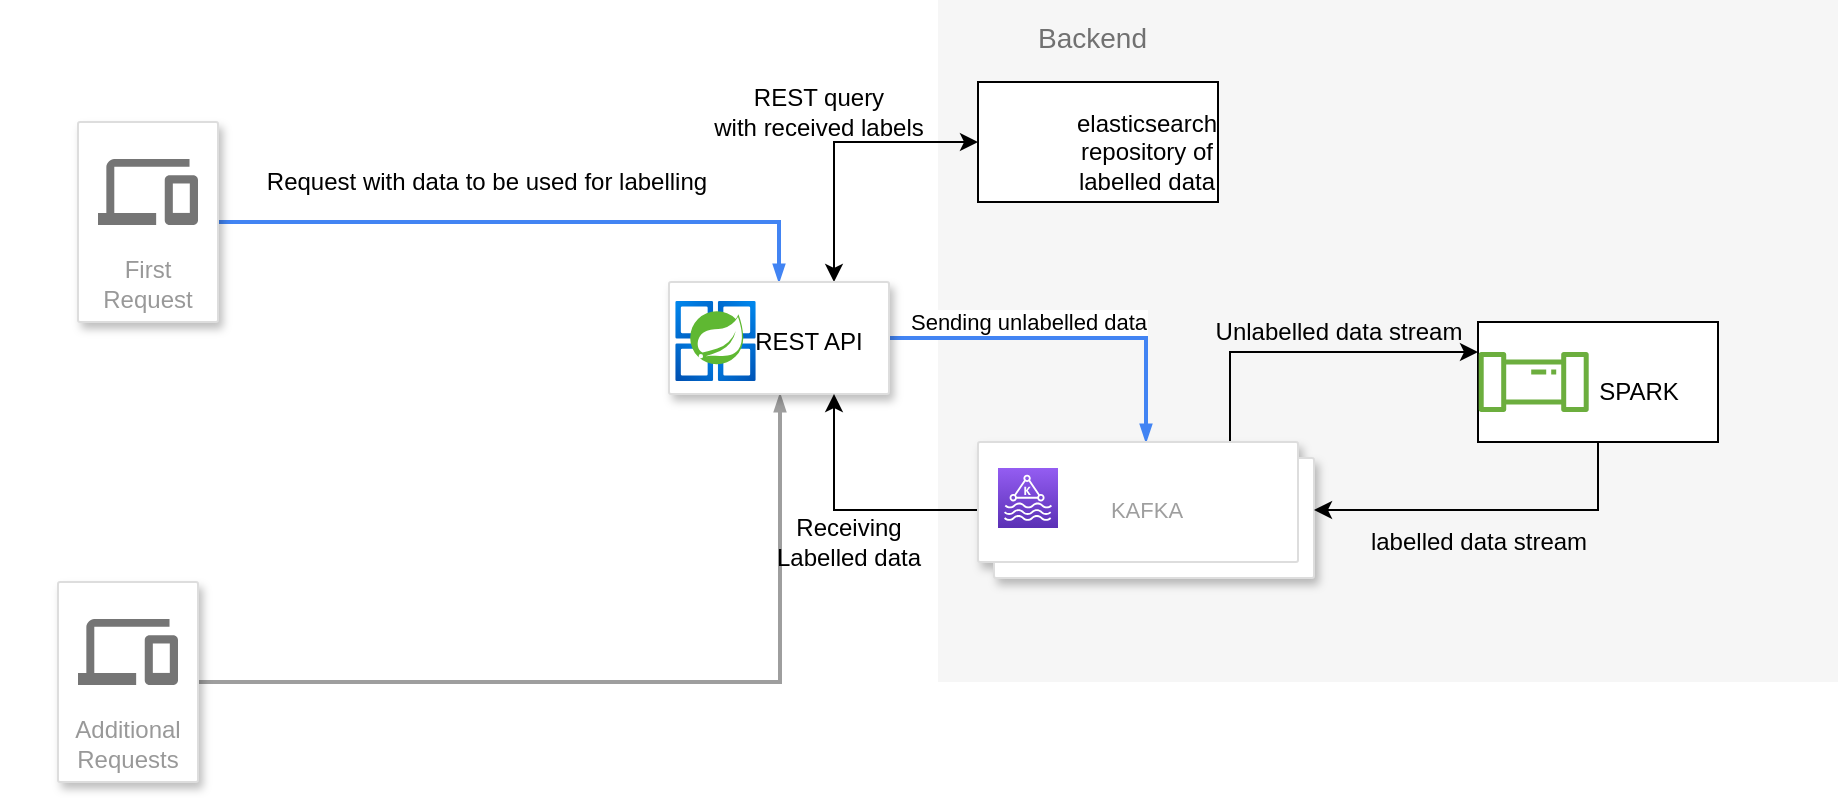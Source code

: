 <mxfile version="15.5.0" type="github"><diagram id="f106602c-feb2-e66a-4537-3a34d633f6aa" name="Page-1"><mxGraphModel dx="1422" dy="724" grid="1" gridSize="10" guides="1" tooltips="1" connect="1" arrows="1" fold="1" page="1" pageScale="1" pageWidth="1169" pageHeight="827" background="none" math="0" shadow="0"><root><mxCell id="0"/><mxCell id="1" parent="0"/><mxCell id="14" value="Backend" style="fillColor=#F6F6F6;strokeColor=none;shadow=0;gradientColor=none;fontSize=14;align=left;spacing=10;fontColor=#717171;9E9E9E;verticalAlign=top;spacingTop=-4;fontStyle=0;spacingLeft=40;html=1;" parent="1" vertex="1"><mxGeometry x="600" y="99" width="450" height="341" as="geometry"/></mxCell><mxCell id="1046" style="edgeStyle=orthogonalEdgeStyle;rounded=0;html=1;labelBackgroundColor=none;startFill=1;startSize=4;endArrow=blockThin;endFill=1;endSize=4;jettySize=auto;orthogonalLoop=1;strokeColor=#4284F3;strokeWidth=2;fontSize=12;fontColor=#000000;align=left;dashed=0;" parent="1" source="1036" target="1040" edge="1"><mxGeometry relative="1" as="geometry"><Array as="points"><mxPoint x="520.5" y="210"/></Array></mxGeometry></mxCell><mxCell id="1036" value="First Request" style="strokeColor=#dddddd;fillColor=#ffffff;shadow=1;strokeWidth=1;rounded=1;absoluteArcSize=1;arcSize=2;labelPosition=center;verticalLabelPosition=middle;align=center;verticalAlign=bottom;spacingLeft=0;fontColor=#999999;fontSize=12;whiteSpace=wrap;spacingBottom=2;html=1;" parent="1" vertex="1"><mxGeometry x="170" y="160" width="70" height="100" as="geometry"/></mxCell><mxCell id="1037" value="" style="dashed=0;connectable=0;html=1;fillColor=#757575;strokeColor=none;shape=mxgraph.gcp2.desktop_and_mobile;part=1;" parent="1036" vertex="1"><mxGeometry x="0.5" width="50" height="33" relative="1" as="geometry"><mxPoint x="-25" y="18.5" as="offset"/></mxGeometry></mxCell><mxCell id="1047" style="edgeStyle=orthogonalEdgeStyle;rounded=0;html=1;labelBackgroundColor=none;startFill=1;startSize=4;endArrow=blockThin;endFill=1;endSize=4;jettySize=auto;orthogonalLoop=1;strokeColor=#9E9E9E;strokeWidth=2;fontSize=12;fontColor=#000000;align=left;dashed=0;exitX=1;exitY=0.5;exitDx=0;exitDy=0;" parent="1" source="1038" target="1040" edge="1"><mxGeometry relative="1" as="geometry"><Array as="points"><mxPoint x="521" y="440"/></Array></mxGeometry></mxCell><mxCell id="1038" value="Additional Requests&lt;br&gt;" style="strokeColor=#dddddd;fillColor=#ffffff;shadow=1;strokeWidth=1;rounded=1;absoluteArcSize=1;arcSize=2;labelPosition=center;verticalLabelPosition=middle;align=center;verticalAlign=bottom;spacingLeft=0;fontColor=#999999;fontSize=12;whiteSpace=wrap;spacingBottom=2;html=1;" parent="1" vertex="1"><mxGeometry x="160" y="390" width="70" height="100" as="geometry"/></mxCell><mxCell id="1039" value="" style="dashed=0;connectable=0;html=1;fillColor=#757575;strokeColor=none;shape=mxgraph.gcp2.desktop_and_mobile;part=1;" parent="1038" vertex="1"><mxGeometry x="0.5" width="50" height="33" relative="1" as="geometry"><mxPoint x="-25" y="18.5" as="offset"/></mxGeometry></mxCell><mxCell id="1048" style="edgeStyle=orthogonalEdgeStyle;rounded=0;html=1;labelBackgroundColor=none;startFill=0;startSize=4;endArrow=blockThin;endFill=1;endSize=4;jettySize=auto;orthogonalLoop=1;strokeColor=#4284F3;strokeWidth=2;fontSize=12;fontColor=#000000;align=left;dashed=0;startArrow=none;" parent="1" source="1040" target="1044" edge="1"><mxGeometry relative="1" as="geometry"/></mxCell><mxCell id="cYj3qE6wJ_mNXI_8dwWn-1049" value="Sending unlabelled data" style="edgeLabel;html=1;align=center;verticalAlign=middle;resizable=0;points=[];" vertex="1" connectable="0" parent="1048"><mxGeometry x="-0.008" y="-2" relative="1" as="geometry"><mxPoint x="-20" y="-10" as="offset"/></mxGeometry></mxCell><mxCell id="cYj3qE6wJ_mNXI_8dwWn-1061" style="edgeStyle=orthogonalEdgeStyle;rounded=0;orthogonalLoop=1;jettySize=auto;html=1;exitX=0.75;exitY=0;exitDx=0;exitDy=0;entryX=0;entryY=0.5;entryDx=0;entryDy=0;startArrow=classic;startFill=1;" edge="1" parent="1" source="1040" target="cYj3qE6wJ_mNXI_8dwWn-1060"><mxGeometry relative="1" as="geometry"/></mxCell><mxCell id="1040" value="" style="strokeColor=#dddddd;fillColor=#ffffff;shadow=1;strokeWidth=1;rounded=1;absoluteArcSize=1;arcSize=2;fontSize=11;fontColor=#9E9E9E;align=center;html=1;" parent="1" vertex="1"><mxGeometry x="465.5" y="240" width="110" height="56" as="geometry"/></mxCell><mxCell id="cYj3qE6wJ_mNXI_8dwWn-1053" style="edgeStyle=orthogonalEdgeStyle;rounded=0;orthogonalLoop=1;jettySize=auto;html=1;exitX=0.75;exitY=0;exitDx=0;exitDy=0;entryX=0;entryY=0.25;entryDx=0;entryDy=0;startArrow=none;startFill=0;" edge="1" parent="1" source="1044" target="cYj3qE6wJ_mNXI_8dwWn-1050"><mxGeometry relative="1" as="geometry"/></mxCell><mxCell id="cYj3qE6wJ_mNXI_8dwWn-1057" style="edgeStyle=orthogonalEdgeStyle;rounded=0;orthogonalLoop=1;jettySize=auto;html=1;exitX=0;exitY=0.5;exitDx=0;exitDy=0;entryX=0.75;entryY=1;entryDx=0;entryDy=0;startArrow=none;startFill=0;" edge="1" parent="1" source="1044" target="1040"><mxGeometry relative="1" as="geometry"/></mxCell><mxCell id="1044" value="KAFKA" style="shape=mxgraph.gcp2.doubleRect;strokeColor=#dddddd;fillColor=#ffffff;shadow=1;strokeWidth=1;fontSize=11;fontColor=#9E9E9E;align=center;html=1;" parent="1" vertex="1"><mxGeometry x="620" y="320" width="168" height="68" as="geometry"/></mxCell><mxCell id="cYj3qE6wJ_mNXI_8dwWn-1048" value="" style="sketch=0;points=[[0,0,0],[0.25,0,0],[0.5,0,0],[0.75,0,0],[1,0,0],[0,1,0],[0.25,1,0],[0.5,1,0],[0.75,1,0],[1,1,0],[0,0.25,0],[0,0.5,0],[0,0.75,0],[1,0.25,0],[1,0.5,0],[1,0.75,0]];outlineConnect=0;fontColor=#232F3E;gradientColor=#945DF2;gradientDirection=north;fillColor=#5A30B5;strokeColor=#ffffff;dashed=0;verticalLabelPosition=bottom;verticalAlign=top;align=center;html=1;fontSize=12;fontStyle=0;aspect=fixed;shape=mxgraph.aws4.resourceIcon;resIcon=mxgraph.aws4.managed_streaming_for_kafka;" vertex="1" parent="1"><mxGeometry x="630" y="333" width="30" height="30" as="geometry"/></mxCell><mxCell id="cYj3qE6wJ_mNXI_8dwWn-1055" style="edgeStyle=orthogonalEdgeStyle;rounded=0;orthogonalLoop=1;jettySize=auto;html=1;exitX=0.5;exitY=1;exitDx=0;exitDy=0;entryX=1;entryY=0.5;entryDx=0;entryDy=0;startArrow=none;startFill=0;" edge="1" parent="1" source="cYj3qE6wJ_mNXI_8dwWn-1050" target="1044"><mxGeometry relative="1" as="geometry"/></mxCell><mxCell id="cYj3qE6wJ_mNXI_8dwWn-1050" value="" style="rounded=0;whiteSpace=wrap;html=1;" vertex="1" parent="1"><mxGeometry x="870" y="260" width="120" height="60" as="geometry"/></mxCell><mxCell id="cYj3qE6wJ_mNXI_8dwWn-1051" value="" style="sketch=0;outlineConnect=0;fontColor=#232F3E;gradientColor=none;fillColor=#6CAE3E;strokeColor=none;dashed=0;verticalLabelPosition=bottom;verticalAlign=top;align=center;html=1;fontSize=12;fontStyle=0;aspect=fixed;pointerEvents=1;shape=mxgraph.aws4.iot_analytics_pipeline;" vertex="1" parent="1"><mxGeometry x="870" y="275" width="55.71" height="30" as="geometry"/></mxCell><mxCell id="cYj3qE6wJ_mNXI_8dwWn-1052" value="SPARK" style="text;html=1;align=center;verticalAlign=middle;resizable=0;points=[];autosize=1;strokeColor=none;fillColor=none;" vertex="1" parent="1"><mxGeometry x="920" y="285" width="60" height="20" as="geometry"/></mxCell><mxCell id="cYj3qE6wJ_mNXI_8dwWn-1054" value="Unlabelled data stream" style="text;html=1;align=center;verticalAlign=middle;resizable=0;points=[];autosize=1;strokeColor=none;fillColor=none;" vertex="1" parent="1"><mxGeometry x="730" y="255" width="140" height="20" as="geometry"/></mxCell><mxCell id="cYj3qE6wJ_mNXI_8dwWn-1056" value="labelled data stream" style="text;html=1;align=center;verticalAlign=middle;resizable=0;points=[];autosize=1;strokeColor=none;fillColor=none;" vertex="1" parent="1"><mxGeometry x="810" y="360" width="120" height="20" as="geometry"/></mxCell><mxCell id="cYj3qE6wJ_mNXI_8dwWn-1058" value="&lt;div&gt;Receiving &lt;br&gt;&lt;/div&gt;&lt;div&gt;Labelled data&lt;/div&gt;" style="text;html=1;align=center;verticalAlign=middle;resizable=0;points=[];autosize=1;strokeColor=none;fillColor=none;" vertex="1" parent="1"><mxGeometry x="510" y="355" width="90" height="30" as="geometry"/></mxCell><mxCell id="cYj3qE6wJ_mNXI_8dwWn-1060" value="" style="whiteSpace=wrap;html=1;" vertex="1" parent="1"><mxGeometry x="620" y="140" width="120" height="60" as="geometry"/></mxCell><mxCell id="cYj3qE6wJ_mNXI_8dwWn-1059" value="" style="shape=image;html=1;verticalAlign=top;verticalLabelPosition=bottom;labelBackgroundColor=#ffffff;imageAspect=0;aspect=fixed;image=https://cdn4.iconfinder.com/data/icons/logos-brands-5/24/elasticsearch-128.png" vertex="1" parent="1"><mxGeometry x="625" y="150" width="40" height="40" as="geometry"/></mxCell><mxCell id="cYj3qE6wJ_mNXI_8dwWn-1062" value="&lt;div&gt;REST query &lt;br&gt;&lt;/div&gt;&lt;div&gt;with received labels&lt;br&gt;&lt;/div&gt;" style="text;html=1;align=center;verticalAlign=middle;resizable=0;points=[];autosize=1;strokeColor=none;fillColor=none;" vertex="1" parent="1"><mxGeometry x="480" y="140" width="120" height="30" as="geometry"/></mxCell><mxCell id="cYj3qE6wJ_mNXI_8dwWn-1063" value="&lt;div&gt;elasticsearch&lt;/div&gt;&lt;div&gt;repository of&lt;/div&gt;&lt;div&gt;labelled data&lt;br&gt;&lt;/div&gt;" style="text;html=1;align=center;verticalAlign=middle;resizable=0;points=[];autosize=1;strokeColor=none;fillColor=none;" vertex="1" parent="1"><mxGeometry x="659" y="150" width="90" height="50" as="geometry"/></mxCell><mxCell id="cYj3qE6wJ_mNXI_8dwWn-1064" value="" style="aspect=fixed;html=1;points=[];align=center;image;fontSize=12;image=img/lib/azure2/compute/Azure_Spring_Cloud.svg;" vertex="1" parent="1"><mxGeometry x="467.5" y="249.5" width="42.5" height="40" as="geometry"/></mxCell><mxCell id="cYj3qE6wJ_mNXI_8dwWn-1065" value="REST API" style="text;html=1;align=center;verticalAlign=middle;resizable=0;points=[];autosize=1;strokeColor=none;fillColor=none;" vertex="1" parent="1"><mxGeometry x="500" y="259.5" width="70" height="20" as="geometry"/></mxCell><mxCell id="cYj3qE6wJ_mNXI_8dwWn-1066" value="" style="shape=image;html=1;verticalAlign=top;verticalLabelPosition=bottom;labelBackgroundColor=#ffffff;imageAspect=0;aspect=fixed;image=https://cdn1.iconfinder.com/data/icons/heroicons-ui/24/dots-vertical-128.png" vertex="1" parent="1"><mxGeometry x="131" y="255" width="128" height="128" as="geometry"/></mxCell><mxCell id="cYj3qE6wJ_mNXI_8dwWn-1067" value="&lt;div&gt;Request with data to be used for labelling&lt;/div&gt;" style="text;html=1;align=center;verticalAlign=middle;resizable=0;points=[];autosize=1;strokeColor=none;fillColor=none;" vertex="1" parent="1"><mxGeometry x="259" y="180" width="230" height="20" as="geometry"/></mxCell></root></mxGraphModel></diagram></mxfile>